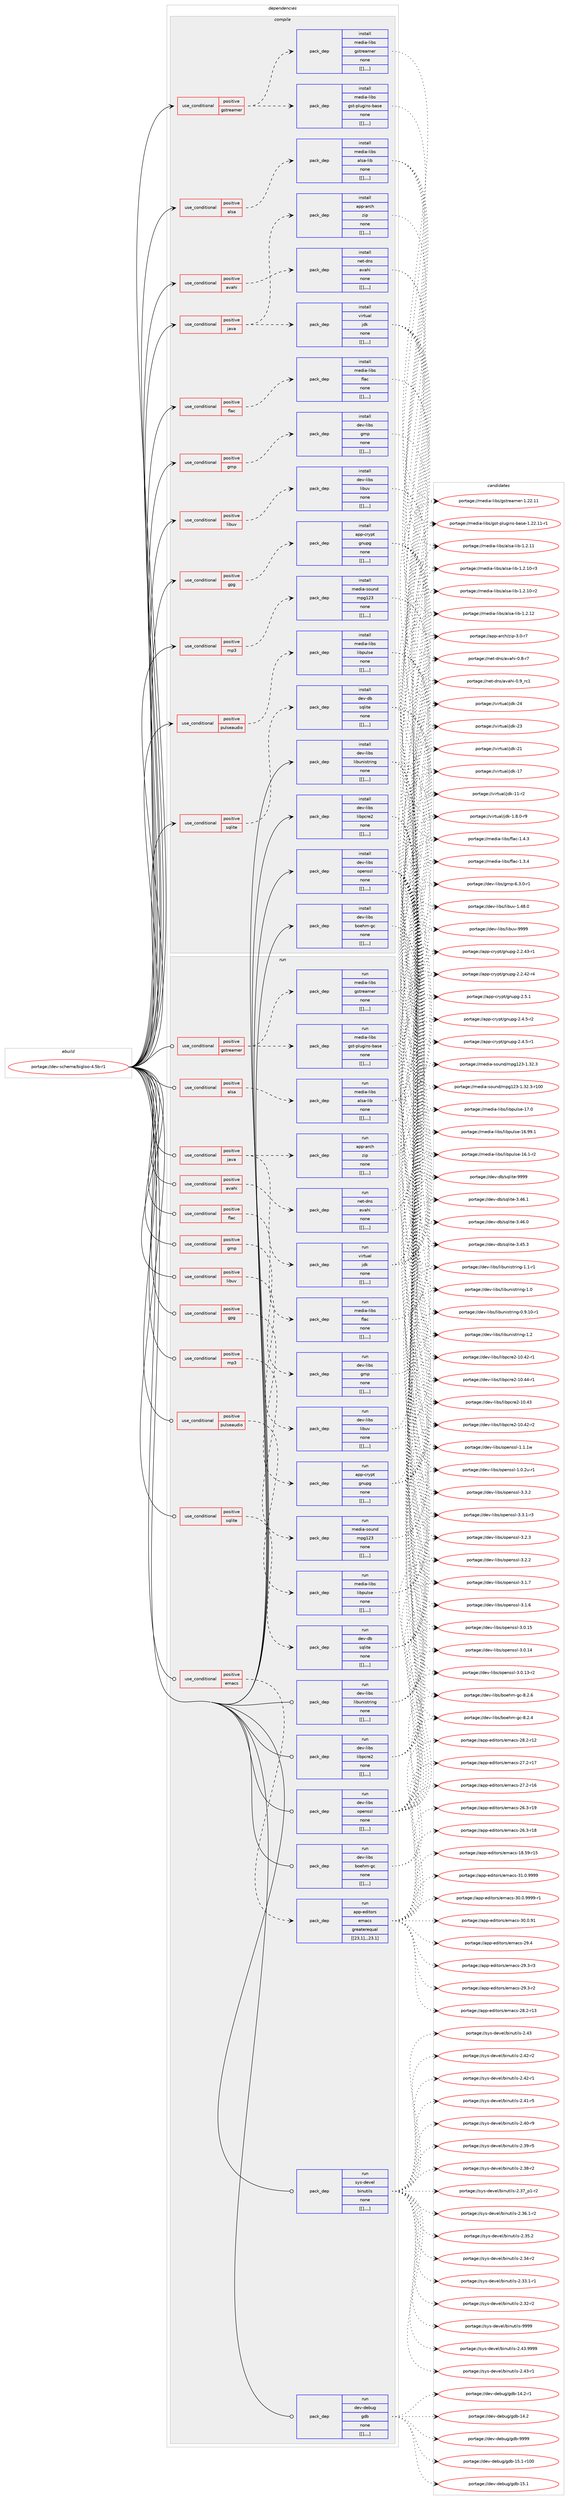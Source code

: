 digraph prolog {

# *************
# Graph options
# *************

newrank=true;
concentrate=true;
compound=true;
graph [rankdir=LR,fontname=Helvetica,fontsize=10,ranksep=1.5];#, ranksep=2.5, nodesep=0.2];
edge  [arrowhead=vee];
node  [fontname=Helvetica,fontsize=10];

# **********
# The ebuild
# **********

subgraph cluster_leftcol {
color=gray;
label=<<i>ebuild</i>>;
id [label="portage://dev-scheme/bigloo-4.5b-r1", color=red, width=4, href="../dev-scheme/bigloo-4.5b-r1.svg"];
}

# ****************
# The dependencies
# ****************

subgraph cluster_midcol {
color=gray;
label=<<i>dependencies</i>>;
subgraph cluster_compile {
fillcolor="#eeeeee";
style=filled;
label=<<i>compile</i>>;
subgraph cond61386 {
dependency213089 [label=<<TABLE BORDER="0" CELLBORDER="1" CELLSPACING="0" CELLPADDING="4"><TR><TD ROWSPAN="3" CELLPADDING="10">use_conditional</TD></TR><TR><TD>positive</TD></TR><TR><TD>alsa</TD></TR></TABLE>>, shape=none, color=red];
subgraph pack150317 {
dependency213090 [label=<<TABLE BORDER="0" CELLBORDER="1" CELLSPACING="0" CELLPADDING="4" WIDTH="220"><TR><TD ROWSPAN="6" CELLPADDING="30">pack_dep</TD></TR><TR><TD WIDTH="110">install</TD></TR><TR><TD>media-libs</TD></TR><TR><TD>alsa-lib</TD></TR><TR><TD>none</TD></TR><TR><TD>[[],,,,]</TD></TR></TABLE>>, shape=none, color=blue];
}
dependency213089:e -> dependency213090:w [weight=20,style="dashed",arrowhead="vee"];
}
id:e -> dependency213089:w [weight=20,style="solid",arrowhead="vee"];
subgraph cond61387 {
dependency213091 [label=<<TABLE BORDER="0" CELLBORDER="1" CELLSPACING="0" CELLPADDING="4"><TR><TD ROWSPAN="3" CELLPADDING="10">use_conditional</TD></TR><TR><TD>positive</TD></TR><TR><TD>avahi</TD></TR></TABLE>>, shape=none, color=red];
subgraph pack150318 {
dependency213092 [label=<<TABLE BORDER="0" CELLBORDER="1" CELLSPACING="0" CELLPADDING="4" WIDTH="220"><TR><TD ROWSPAN="6" CELLPADDING="30">pack_dep</TD></TR><TR><TD WIDTH="110">install</TD></TR><TR><TD>net-dns</TD></TR><TR><TD>avahi</TD></TR><TR><TD>none</TD></TR><TR><TD>[[],,,,]</TD></TR></TABLE>>, shape=none, color=blue];
}
dependency213091:e -> dependency213092:w [weight=20,style="dashed",arrowhead="vee"];
}
id:e -> dependency213091:w [weight=20,style="solid",arrowhead="vee"];
subgraph cond61388 {
dependency213093 [label=<<TABLE BORDER="0" CELLBORDER="1" CELLSPACING="0" CELLPADDING="4"><TR><TD ROWSPAN="3" CELLPADDING="10">use_conditional</TD></TR><TR><TD>positive</TD></TR><TR><TD>flac</TD></TR></TABLE>>, shape=none, color=red];
subgraph pack150319 {
dependency213094 [label=<<TABLE BORDER="0" CELLBORDER="1" CELLSPACING="0" CELLPADDING="4" WIDTH="220"><TR><TD ROWSPAN="6" CELLPADDING="30">pack_dep</TD></TR><TR><TD WIDTH="110">install</TD></TR><TR><TD>media-libs</TD></TR><TR><TD>flac</TD></TR><TR><TD>none</TD></TR><TR><TD>[[],,,,]</TD></TR></TABLE>>, shape=none, color=blue];
}
dependency213093:e -> dependency213094:w [weight=20,style="dashed",arrowhead="vee"];
}
id:e -> dependency213093:w [weight=20,style="solid",arrowhead="vee"];
subgraph cond61389 {
dependency213095 [label=<<TABLE BORDER="0" CELLBORDER="1" CELLSPACING="0" CELLPADDING="4"><TR><TD ROWSPAN="3" CELLPADDING="10">use_conditional</TD></TR><TR><TD>positive</TD></TR><TR><TD>gmp</TD></TR></TABLE>>, shape=none, color=red];
subgraph pack150320 {
dependency213096 [label=<<TABLE BORDER="0" CELLBORDER="1" CELLSPACING="0" CELLPADDING="4" WIDTH="220"><TR><TD ROWSPAN="6" CELLPADDING="30">pack_dep</TD></TR><TR><TD WIDTH="110">install</TD></TR><TR><TD>dev-libs</TD></TR><TR><TD>gmp</TD></TR><TR><TD>none</TD></TR><TR><TD>[[],,,,]</TD></TR></TABLE>>, shape=none, color=blue];
}
dependency213095:e -> dependency213096:w [weight=20,style="dashed",arrowhead="vee"];
}
id:e -> dependency213095:w [weight=20,style="solid",arrowhead="vee"];
subgraph cond61390 {
dependency213097 [label=<<TABLE BORDER="0" CELLBORDER="1" CELLSPACING="0" CELLPADDING="4"><TR><TD ROWSPAN="3" CELLPADDING="10">use_conditional</TD></TR><TR><TD>positive</TD></TR><TR><TD>gpg</TD></TR></TABLE>>, shape=none, color=red];
subgraph pack150321 {
dependency213098 [label=<<TABLE BORDER="0" CELLBORDER="1" CELLSPACING="0" CELLPADDING="4" WIDTH="220"><TR><TD ROWSPAN="6" CELLPADDING="30">pack_dep</TD></TR><TR><TD WIDTH="110">install</TD></TR><TR><TD>app-crypt</TD></TR><TR><TD>gnupg</TD></TR><TR><TD>none</TD></TR><TR><TD>[[],,,,]</TD></TR></TABLE>>, shape=none, color=blue];
}
dependency213097:e -> dependency213098:w [weight=20,style="dashed",arrowhead="vee"];
}
id:e -> dependency213097:w [weight=20,style="solid",arrowhead="vee"];
subgraph cond61391 {
dependency213099 [label=<<TABLE BORDER="0" CELLBORDER="1" CELLSPACING="0" CELLPADDING="4"><TR><TD ROWSPAN="3" CELLPADDING="10">use_conditional</TD></TR><TR><TD>positive</TD></TR><TR><TD>gstreamer</TD></TR></TABLE>>, shape=none, color=red];
subgraph pack150322 {
dependency213100 [label=<<TABLE BORDER="0" CELLBORDER="1" CELLSPACING="0" CELLPADDING="4" WIDTH="220"><TR><TD ROWSPAN="6" CELLPADDING="30">pack_dep</TD></TR><TR><TD WIDTH="110">install</TD></TR><TR><TD>media-libs</TD></TR><TR><TD>gst-plugins-base</TD></TR><TR><TD>none</TD></TR><TR><TD>[[],,,,]</TD></TR></TABLE>>, shape=none, color=blue];
}
dependency213099:e -> dependency213100:w [weight=20,style="dashed",arrowhead="vee"];
subgraph pack150323 {
dependency213101 [label=<<TABLE BORDER="0" CELLBORDER="1" CELLSPACING="0" CELLPADDING="4" WIDTH="220"><TR><TD ROWSPAN="6" CELLPADDING="30">pack_dep</TD></TR><TR><TD WIDTH="110">install</TD></TR><TR><TD>media-libs</TD></TR><TR><TD>gstreamer</TD></TR><TR><TD>none</TD></TR><TR><TD>[[],,,,]</TD></TR></TABLE>>, shape=none, color=blue];
}
dependency213099:e -> dependency213101:w [weight=20,style="dashed",arrowhead="vee"];
}
id:e -> dependency213099:w [weight=20,style="solid",arrowhead="vee"];
subgraph cond61392 {
dependency213102 [label=<<TABLE BORDER="0" CELLBORDER="1" CELLSPACING="0" CELLPADDING="4"><TR><TD ROWSPAN="3" CELLPADDING="10">use_conditional</TD></TR><TR><TD>positive</TD></TR><TR><TD>java</TD></TR></TABLE>>, shape=none, color=red];
subgraph pack150324 {
dependency213103 [label=<<TABLE BORDER="0" CELLBORDER="1" CELLSPACING="0" CELLPADDING="4" WIDTH="220"><TR><TD ROWSPAN="6" CELLPADDING="30">pack_dep</TD></TR><TR><TD WIDTH="110">install</TD></TR><TR><TD>app-arch</TD></TR><TR><TD>zip</TD></TR><TR><TD>none</TD></TR><TR><TD>[[],,,,]</TD></TR></TABLE>>, shape=none, color=blue];
}
dependency213102:e -> dependency213103:w [weight=20,style="dashed",arrowhead="vee"];
subgraph pack150325 {
dependency213104 [label=<<TABLE BORDER="0" CELLBORDER="1" CELLSPACING="0" CELLPADDING="4" WIDTH="220"><TR><TD ROWSPAN="6" CELLPADDING="30">pack_dep</TD></TR><TR><TD WIDTH="110">install</TD></TR><TR><TD>virtual</TD></TR><TR><TD>jdk</TD></TR><TR><TD>none</TD></TR><TR><TD>[[],,,,]</TD></TR></TABLE>>, shape=none, color=blue];
}
dependency213102:e -> dependency213104:w [weight=20,style="dashed",arrowhead="vee"];
}
id:e -> dependency213102:w [weight=20,style="solid",arrowhead="vee"];
subgraph cond61393 {
dependency213105 [label=<<TABLE BORDER="0" CELLBORDER="1" CELLSPACING="0" CELLPADDING="4"><TR><TD ROWSPAN="3" CELLPADDING="10">use_conditional</TD></TR><TR><TD>positive</TD></TR><TR><TD>libuv</TD></TR></TABLE>>, shape=none, color=red];
subgraph pack150326 {
dependency213106 [label=<<TABLE BORDER="0" CELLBORDER="1" CELLSPACING="0" CELLPADDING="4" WIDTH="220"><TR><TD ROWSPAN="6" CELLPADDING="30">pack_dep</TD></TR><TR><TD WIDTH="110">install</TD></TR><TR><TD>dev-libs</TD></TR><TR><TD>libuv</TD></TR><TR><TD>none</TD></TR><TR><TD>[[],,,,]</TD></TR></TABLE>>, shape=none, color=blue];
}
dependency213105:e -> dependency213106:w [weight=20,style="dashed",arrowhead="vee"];
}
id:e -> dependency213105:w [weight=20,style="solid",arrowhead="vee"];
subgraph cond61394 {
dependency213107 [label=<<TABLE BORDER="0" CELLBORDER="1" CELLSPACING="0" CELLPADDING="4"><TR><TD ROWSPAN="3" CELLPADDING="10">use_conditional</TD></TR><TR><TD>positive</TD></TR><TR><TD>mp3</TD></TR></TABLE>>, shape=none, color=red];
subgraph pack150327 {
dependency213108 [label=<<TABLE BORDER="0" CELLBORDER="1" CELLSPACING="0" CELLPADDING="4" WIDTH="220"><TR><TD ROWSPAN="6" CELLPADDING="30">pack_dep</TD></TR><TR><TD WIDTH="110">install</TD></TR><TR><TD>media-sound</TD></TR><TR><TD>mpg123</TD></TR><TR><TD>none</TD></TR><TR><TD>[[],,,,]</TD></TR></TABLE>>, shape=none, color=blue];
}
dependency213107:e -> dependency213108:w [weight=20,style="dashed",arrowhead="vee"];
}
id:e -> dependency213107:w [weight=20,style="solid",arrowhead="vee"];
subgraph cond61395 {
dependency213109 [label=<<TABLE BORDER="0" CELLBORDER="1" CELLSPACING="0" CELLPADDING="4"><TR><TD ROWSPAN="3" CELLPADDING="10">use_conditional</TD></TR><TR><TD>positive</TD></TR><TR><TD>pulseaudio</TD></TR></TABLE>>, shape=none, color=red];
subgraph pack150328 {
dependency213110 [label=<<TABLE BORDER="0" CELLBORDER="1" CELLSPACING="0" CELLPADDING="4" WIDTH="220"><TR><TD ROWSPAN="6" CELLPADDING="30">pack_dep</TD></TR><TR><TD WIDTH="110">install</TD></TR><TR><TD>media-libs</TD></TR><TR><TD>libpulse</TD></TR><TR><TD>none</TD></TR><TR><TD>[[],,,,]</TD></TR></TABLE>>, shape=none, color=blue];
}
dependency213109:e -> dependency213110:w [weight=20,style="dashed",arrowhead="vee"];
}
id:e -> dependency213109:w [weight=20,style="solid",arrowhead="vee"];
subgraph cond61396 {
dependency213111 [label=<<TABLE BORDER="0" CELLBORDER="1" CELLSPACING="0" CELLPADDING="4"><TR><TD ROWSPAN="3" CELLPADDING="10">use_conditional</TD></TR><TR><TD>positive</TD></TR><TR><TD>sqlite</TD></TR></TABLE>>, shape=none, color=red];
subgraph pack150329 {
dependency213112 [label=<<TABLE BORDER="0" CELLBORDER="1" CELLSPACING="0" CELLPADDING="4" WIDTH="220"><TR><TD ROWSPAN="6" CELLPADDING="30">pack_dep</TD></TR><TR><TD WIDTH="110">install</TD></TR><TR><TD>dev-db</TD></TR><TR><TD>sqlite</TD></TR><TR><TD>none</TD></TR><TR><TD>[[],,,,]</TD></TR></TABLE>>, shape=none, color=blue];
}
dependency213111:e -> dependency213112:w [weight=20,style="dashed",arrowhead="vee"];
}
id:e -> dependency213111:w [weight=20,style="solid",arrowhead="vee"];
subgraph pack150330 {
dependency213113 [label=<<TABLE BORDER="0" CELLBORDER="1" CELLSPACING="0" CELLPADDING="4" WIDTH="220"><TR><TD ROWSPAN="6" CELLPADDING="30">pack_dep</TD></TR><TR><TD WIDTH="110">install</TD></TR><TR><TD>dev-libs</TD></TR><TR><TD>boehm-gc</TD></TR><TR><TD>none</TD></TR><TR><TD>[[],,,,]</TD></TR></TABLE>>, shape=none, color=blue];
}
id:e -> dependency213113:w [weight=20,style="solid",arrowhead="vee"];
subgraph pack150331 {
dependency213114 [label=<<TABLE BORDER="0" CELLBORDER="1" CELLSPACING="0" CELLPADDING="4" WIDTH="220"><TR><TD ROWSPAN="6" CELLPADDING="30">pack_dep</TD></TR><TR><TD WIDTH="110">install</TD></TR><TR><TD>dev-libs</TD></TR><TR><TD>libpcre2</TD></TR><TR><TD>none</TD></TR><TR><TD>[[],,,,]</TD></TR></TABLE>>, shape=none, color=blue];
}
id:e -> dependency213114:w [weight=20,style="solid",arrowhead="vee"];
subgraph pack150332 {
dependency213115 [label=<<TABLE BORDER="0" CELLBORDER="1" CELLSPACING="0" CELLPADDING="4" WIDTH="220"><TR><TD ROWSPAN="6" CELLPADDING="30">pack_dep</TD></TR><TR><TD WIDTH="110">install</TD></TR><TR><TD>dev-libs</TD></TR><TR><TD>libunistring</TD></TR><TR><TD>none</TD></TR><TR><TD>[[],,,,]</TD></TR></TABLE>>, shape=none, color=blue];
}
id:e -> dependency213115:w [weight=20,style="solid",arrowhead="vee"];
subgraph pack150333 {
dependency213116 [label=<<TABLE BORDER="0" CELLBORDER="1" CELLSPACING="0" CELLPADDING="4" WIDTH="220"><TR><TD ROWSPAN="6" CELLPADDING="30">pack_dep</TD></TR><TR><TD WIDTH="110">install</TD></TR><TR><TD>dev-libs</TD></TR><TR><TD>openssl</TD></TR><TR><TD>none</TD></TR><TR><TD>[[],,,,]</TD></TR></TABLE>>, shape=none, color=blue];
}
id:e -> dependency213116:w [weight=20,style="solid",arrowhead="vee"];
}
subgraph cluster_compileandrun {
fillcolor="#eeeeee";
style=filled;
label=<<i>compile and run</i>>;
}
subgraph cluster_run {
fillcolor="#eeeeee";
style=filled;
label=<<i>run</i>>;
subgraph cond61397 {
dependency213117 [label=<<TABLE BORDER="0" CELLBORDER="1" CELLSPACING="0" CELLPADDING="4"><TR><TD ROWSPAN="3" CELLPADDING="10">use_conditional</TD></TR><TR><TD>positive</TD></TR><TR><TD>alsa</TD></TR></TABLE>>, shape=none, color=red];
subgraph pack150334 {
dependency213118 [label=<<TABLE BORDER="0" CELLBORDER="1" CELLSPACING="0" CELLPADDING="4" WIDTH="220"><TR><TD ROWSPAN="6" CELLPADDING="30">pack_dep</TD></TR><TR><TD WIDTH="110">run</TD></TR><TR><TD>media-libs</TD></TR><TR><TD>alsa-lib</TD></TR><TR><TD>none</TD></TR><TR><TD>[[],,,,]</TD></TR></TABLE>>, shape=none, color=blue];
}
dependency213117:e -> dependency213118:w [weight=20,style="dashed",arrowhead="vee"];
}
id:e -> dependency213117:w [weight=20,style="solid",arrowhead="odot"];
subgraph cond61398 {
dependency213119 [label=<<TABLE BORDER="0" CELLBORDER="1" CELLSPACING="0" CELLPADDING="4"><TR><TD ROWSPAN="3" CELLPADDING="10">use_conditional</TD></TR><TR><TD>positive</TD></TR><TR><TD>avahi</TD></TR></TABLE>>, shape=none, color=red];
subgraph pack150335 {
dependency213120 [label=<<TABLE BORDER="0" CELLBORDER="1" CELLSPACING="0" CELLPADDING="4" WIDTH="220"><TR><TD ROWSPAN="6" CELLPADDING="30">pack_dep</TD></TR><TR><TD WIDTH="110">run</TD></TR><TR><TD>net-dns</TD></TR><TR><TD>avahi</TD></TR><TR><TD>none</TD></TR><TR><TD>[[],,,,]</TD></TR></TABLE>>, shape=none, color=blue];
}
dependency213119:e -> dependency213120:w [weight=20,style="dashed",arrowhead="vee"];
}
id:e -> dependency213119:w [weight=20,style="solid",arrowhead="odot"];
subgraph cond61399 {
dependency213121 [label=<<TABLE BORDER="0" CELLBORDER="1" CELLSPACING="0" CELLPADDING="4"><TR><TD ROWSPAN="3" CELLPADDING="10">use_conditional</TD></TR><TR><TD>positive</TD></TR><TR><TD>emacs</TD></TR></TABLE>>, shape=none, color=red];
subgraph pack150336 {
dependency213122 [label=<<TABLE BORDER="0" CELLBORDER="1" CELLSPACING="0" CELLPADDING="4" WIDTH="220"><TR><TD ROWSPAN="6" CELLPADDING="30">pack_dep</TD></TR><TR><TD WIDTH="110">run</TD></TR><TR><TD>app-editors</TD></TR><TR><TD>emacs</TD></TR><TR><TD>greaterequal</TD></TR><TR><TD>[[23,1],,,23.1]</TD></TR></TABLE>>, shape=none, color=blue];
}
dependency213121:e -> dependency213122:w [weight=20,style="dashed",arrowhead="vee"];
}
id:e -> dependency213121:w [weight=20,style="solid",arrowhead="odot"];
subgraph cond61400 {
dependency213123 [label=<<TABLE BORDER="0" CELLBORDER="1" CELLSPACING="0" CELLPADDING="4"><TR><TD ROWSPAN="3" CELLPADDING="10">use_conditional</TD></TR><TR><TD>positive</TD></TR><TR><TD>flac</TD></TR></TABLE>>, shape=none, color=red];
subgraph pack150337 {
dependency213124 [label=<<TABLE BORDER="0" CELLBORDER="1" CELLSPACING="0" CELLPADDING="4" WIDTH="220"><TR><TD ROWSPAN="6" CELLPADDING="30">pack_dep</TD></TR><TR><TD WIDTH="110">run</TD></TR><TR><TD>media-libs</TD></TR><TR><TD>flac</TD></TR><TR><TD>none</TD></TR><TR><TD>[[],,,,]</TD></TR></TABLE>>, shape=none, color=blue];
}
dependency213123:e -> dependency213124:w [weight=20,style="dashed",arrowhead="vee"];
}
id:e -> dependency213123:w [weight=20,style="solid",arrowhead="odot"];
subgraph cond61401 {
dependency213125 [label=<<TABLE BORDER="0" CELLBORDER="1" CELLSPACING="0" CELLPADDING="4"><TR><TD ROWSPAN="3" CELLPADDING="10">use_conditional</TD></TR><TR><TD>positive</TD></TR><TR><TD>gmp</TD></TR></TABLE>>, shape=none, color=red];
subgraph pack150338 {
dependency213126 [label=<<TABLE BORDER="0" CELLBORDER="1" CELLSPACING="0" CELLPADDING="4" WIDTH="220"><TR><TD ROWSPAN="6" CELLPADDING="30">pack_dep</TD></TR><TR><TD WIDTH="110">run</TD></TR><TR><TD>dev-libs</TD></TR><TR><TD>gmp</TD></TR><TR><TD>none</TD></TR><TR><TD>[[],,,,]</TD></TR></TABLE>>, shape=none, color=blue];
}
dependency213125:e -> dependency213126:w [weight=20,style="dashed",arrowhead="vee"];
}
id:e -> dependency213125:w [weight=20,style="solid",arrowhead="odot"];
subgraph cond61402 {
dependency213127 [label=<<TABLE BORDER="0" CELLBORDER="1" CELLSPACING="0" CELLPADDING="4"><TR><TD ROWSPAN="3" CELLPADDING="10">use_conditional</TD></TR><TR><TD>positive</TD></TR><TR><TD>gpg</TD></TR></TABLE>>, shape=none, color=red];
subgraph pack150339 {
dependency213128 [label=<<TABLE BORDER="0" CELLBORDER="1" CELLSPACING="0" CELLPADDING="4" WIDTH="220"><TR><TD ROWSPAN="6" CELLPADDING="30">pack_dep</TD></TR><TR><TD WIDTH="110">run</TD></TR><TR><TD>app-crypt</TD></TR><TR><TD>gnupg</TD></TR><TR><TD>none</TD></TR><TR><TD>[[],,,,]</TD></TR></TABLE>>, shape=none, color=blue];
}
dependency213127:e -> dependency213128:w [weight=20,style="dashed",arrowhead="vee"];
}
id:e -> dependency213127:w [weight=20,style="solid",arrowhead="odot"];
subgraph cond61403 {
dependency213129 [label=<<TABLE BORDER="0" CELLBORDER="1" CELLSPACING="0" CELLPADDING="4"><TR><TD ROWSPAN="3" CELLPADDING="10">use_conditional</TD></TR><TR><TD>positive</TD></TR><TR><TD>gstreamer</TD></TR></TABLE>>, shape=none, color=red];
subgraph pack150340 {
dependency213130 [label=<<TABLE BORDER="0" CELLBORDER="1" CELLSPACING="0" CELLPADDING="4" WIDTH="220"><TR><TD ROWSPAN="6" CELLPADDING="30">pack_dep</TD></TR><TR><TD WIDTH="110">run</TD></TR><TR><TD>media-libs</TD></TR><TR><TD>gst-plugins-base</TD></TR><TR><TD>none</TD></TR><TR><TD>[[],,,,]</TD></TR></TABLE>>, shape=none, color=blue];
}
dependency213129:e -> dependency213130:w [weight=20,style="dashed",arrowhead="vee"];
subgraph pack150341 {
dependency213131 [label=<<TABLE BORDER="0" CELLBORDER="1" CELLSPACING="0" CELLPADDING="4" WIDTH="220"><TR><TD ROWSPAN="6" CELLPADDING="30">pack_dep</TD></TR><TR><TD WIDTH="110">run</TD></TR><TR><TD>media-libs</TD></TR><TR><TD>gstreamer</TD></TR><TR><TD>none</TD></TR><TR><TD>[[],,,,]</TD></TR></TABLE>>, shape=none, color=blue];
}
dependency213129:e -> dependency213131:w [weight=20,style="dashed",arrowhead="vee"];
}
id:e -> dependency213129:w [weight=20,style="solid",arrowhead="odot"];
subgraph cond61404 {
dependency213132 [label=<<TABLE BORDER="0" CELLBORDER="1" CELLSPACING="0" CELLPADDING="4"><TR><TD ROWSPAN="3" CELLPADDING="10">use_conditional</TD></TR><TR><TD>positive</TD></TR><TR><TD>java</TD></TR></TABLE>>, shape=none, color=red];
subgraph pack150342 {
dependency213133 [label=<<TABLE BORDER="0" CELLBORDER="1" CELLSPACING="0" CELLPADDING="4" WIDTH="220"><TR><TD ROWSPAN="6" CELLPADDING="30">pack_dep</TD></TR><TR><TD WIDTH="110">run</TD></TR><TR><TD>app-arch</TD></TR><TR><TD>zip</TD></TR><TR><TD>none</TD></TR><TR><TD>[[],,,,]</TD></TR></TABLE>>, shape=none, color=blue];
}
dependency213132:e -> dependency213133:w [weight=20,style="dashed",arrowhead="vee"];
subgraph pack150343 {
dependency213134 [label=<<TABLE BORDER="0" CELLBORDER="1" CELLSPACING="0" CELLPADDING="4" WIDTH="220"><TR><TD ROWSPAN="6" CELLPADDING="30">pack_dep</TD></TR><TR><TD WIDTH="110">run</TD></TR><TR><TD>virtual</TD></TR><TR><TD>jdk</TD></TR><TR><TD>none</TD></TR><TR><TD>[[],,,,]</TD></TR></TABLE>>, shape=none, color=blue];
}
dependency213132:e -> dependency213134:w [weight=20,style="dashed",arrowhead="vee"];
}
id:e -> dependency213132:w [weight=20,style="solid",arrowhead="odot"];
subgraph cond61405 {
dependency213135 [label=<<TABLE BORDER="0" CELLBORDER="1" CELLSPACING="0" CELLPADDING="4"><TR><TD ROWSPAN="3" CELLPADDING="10">use_conditional</TD></TR><TR><TD>positive</TD></TR><TR><TD>libuv</TD></TR></TABLE>>, shape=none, color=red];
subgraph pack150344 {
dependency213136 [label=<<TABLE BORDER="0" CELLBORDER="1" CELLSPACING="0" CELLPADDING="4" WIDTH="220"><TR><TD ROWSPAN="6" CELLPADDING="30">pack_dep</TD></TR><TR><TD WIDTH="110">run</TD></TR><TR><TD>dev-libs</TD></TR><TR><TD>libuv</TD></TR><TR><TD>none</TD></TR><TR><TD>[[],,,,]</TD></TR></TABLE>>, shape=none, color=blue];
}
dependency213135:e -> dependency213136:w [weight=20,style="dashed",arrowhead="vee"];
}
id:e -> dependency213135:w [weight=20,style="solid",arrowhead="odot"];
subgraph cond61406 {
dependency213137 [label=<<TABLE BORDER="0" CELLBORDER="1" CELLSPACING="0" CELLPADDING="4"><TR><TD ROWSPAN="3" CELLPADDING="10">use_conditional</TD></TR><TR><TD>positive</TD></TR><TR><TD>mp3</TD></TR></TABLE>>, shape=none, color=red];
subgraph pack150345 {
dependency213138 [label=<<TABLE BORDER="0" CELLBORDER="1" CELLSPACING="0" CELLPADDING="4" WIDTH="220"><TR><TD ROWSPAN="6" CELLPADDING="30">pack_dep</TD></TR><TR><TD WIDTH="110">run</TD></TR><TR><TD>media-sound</TD></TR><TR><TD>mpg123</TD></TR><TR><TD>none</TD></TR><TR><TD>[[],,,,]</TD></TR></TABLE>>, shape=none, color=blue];
}
dependency213137:e -> dependency213138:w [weight=20,style="dashed",arrowhead="vee"];
}
id:e -> dependency213137:w [weight=20,style="solid",arrowhead="odot"];
subgraph cond61407 {
dependency213139 [label=<<TABLE BORDER="0" CELLBORDER="1" CELLSPACING="0" CELLPADDING="4"><TR><TD ROWSPAN="3" CELLPADDING="10">use_conditional</TD></TR><TR><TD>positive</TD></TR><TR><TD>pulseaudio</TD></TR></TABLE>>, shape=none, color=red];
subgraph pack150346 {
dependency213140 [label=<<TABLE BORDER="0" CELLBORDER="1" CELLSPACING="0" CELLPADDING="4" WIDTH="220"><TR><TD ROWSPAN="6" CELLPADDING="30">pack_dep</TD></TR><TR><TD WIDTH="110">run</TD></TR><TR><TD>media-libs</TD></TR><TR><TD>libpulse</TD></TR><TR><TD>none</TD></TR><TR><TD>[[],,,,]</TD></TR></TABLE>>, shape=none, color=blue];
}
dependency213139:e -> dependency213140:w [weight=20,style="dashed",arrowhead="vee"];
}
id:e -> dependency213139:w [weight=20,style="solid",arrowhead="odot"];
subgraph cond61408 {
dependency213141 [label=<<TABLE BORDER="0" CELLBORDER="1" CELLSPACING="0" CELLPADDING="4"><TR><TD ROWSPAN="3" CELLPADDING="10">use_conditional</TD></TR><TR><TD>positive</TD></TR><TR><TD>sqlite</TD></TR></TABLE>>, shape=none, color=red];
subgraph pack150347 {
dependency213142 [label=<<TABLE BORDER="0" CELLBORDER="1" CELLSPACING="0" CELLPADDING="4" WIDTH="220"><TR><TD ROWSPAN="6" CELLPADDING="30">pack_dep</TD></TR><TR><TD WIDTH="110">run</TD></TR><TR><TD>dev-db</TD></TR><TR><TD>sqlite</TD></TR><TR><TD>none</TD></TR><TR><TD>[[],,,,]</TD></TR></TABLE>>, shape=none, color=blue];
}
dependency213141:e -> dependency213142:w [weight=20,style="dashed",arrowhead="vee"];
}
id:e -> dependency213141:w [weight=20,style="solid",arrowhead="odot"];
subgraph pack150348 {
dependency213143 [label=<<TABLE BORDER="0" CELLBORDER="1" CELLSPACING="0" CELLPADDING="4" WIDTH="220"><TR><TD ROWSPAN="6" CELLPADDING="30">pack_dep</TD></TR><TR><TD WIDTH="110">run</TD></TR><TR><TD>dev-debug</TD></TR><TR><TD>gdb</TD></TR><TR><TD>none</TD></TR><TR><TD>[[],,,,]</TD></TR></TABLE>>, shape=none, color=blue];
}
id:e -> dependency213143:w [weight=20,style="solid",arrowhead="odot"];
subgraph pack150349 {
dependency213144 [label=<<TABLE BORDER="0" CELLBORDER="1" CELLSPACING="0" CELLPADDING="4" WIDTH="220"><TR><TD ROWSPAN="6" CELLPADDING="30">pack_dep</TD></TR><TR><TD WIDTH="110">run</TD></TR><TR><TD>dev-libs</TD></TR><TR><TD>boehm-gc</TD></TR><TR><TD>none</TD></TR><TR><TD>[[],,,,]</TD></TR></TABLE>>, shape=none, color=blue];
}
id:e -> dependency213144:w [weight=20,style="solid",arrowhead="odot"];
subgraph pack150350 {
dependency213145 [label=<<TABLE BORDER="0" CELLBORDER="1" CELLSPACING="0" CELLPADDING="4" WIDTH="220"><TR><TD ROWSPAN="6" CELLPADDING="30">pack_dep</TD></TR><TR><TD WIDTH="110">run</TD></TR><TR><TD>dev-libs</TD></TR><TR><TD>libpcre2</TD></TR><TR><TD>none</TD></TR><TR><TD>[[],,,,]</TD></TR></TABLE>>, shape=none, color=blue];
}
id:e -> dependency213145:w [weight=20,style="solid",arrowhead="odot"];
subgraph pack150351 {
dependency213146 [label=<<TABLE BORDER="0" CELLBORDER="1" CELLSPACING="0" CELLPADDING="4" WIDTH="220"><TR><TD ROWSPAN="6" CELLPADDING="30">pack_dep</TD></TR><TR><TD WIDTH="110">run</TD></TR><TR><TD>dev-libs</TD></TR><TR><TD>libunistring</TD></TR><TR><TD>none</TD></TR><TR><TD>[[],,,,]</TD></TR></TABLE>>, shape=none, color=blue];
}
id:e -> dependency213146:w [weight=20,style="solid",arrowhead="odot"];
subgraph pack150352 {
dependency213147 [label=<<TABLE BORDER="0" CELLBORDER="1" CELLSPACING="0" CELLPADDING="4" WIDTH="220"><TR><TD ROWSPAN="6" CELLPADDING="30">pack_dep</TD></TR><TR><TD WIDTH="110">run</TD></TR><TR><TD>dev-libs</TD></TR><TR><TD>openssl</TD></TR><TR><TD>none</TD></TR><TR><TD>[[],,,,]</TD></TR></TABLE>>, shape=none, color=blue];
}
id:e -> dependency213147:w [weight=20,style="solid",arrowhead="odot"];
subgraph pack150353 {
dependency213148 [label=<<TABLE BORDER="0" CELLBORDER="1" CELLSPACING="0" CELLPADDING="4" WIDTH="220"><TR><TD ROWSPAN="6" CELLPADDING="30">pack_dep</TD></TR><TR><TD WIDTH="110">run</TD></TR><TR><TD>sys-devel</TD></TR><TR><TD>binutils</TD></TR><TR><TD>none</TD></TR><TR><TD>[[],,,,]</TD></TR></TABLE>>, shape=none, color=blue];
}
id:e -> dependency213148:w [weight=20,style="solid",arrowhead="odot"];
}
}

# **************
# The candidates
# **************

subgraph cluster_choices {
rank=same;
color=gray;
label=<<i>candidates</i>>;

subgraph choice150317 {
color=black;
nodesep=1;
choice109101100105974510810598115479710811597451081059845494650464950 [label="portage://media-libs/alsa-lib-1.2.12", color=red, width=4,href="../media-libs/alsa-lib-1.2.12.svg"];
choice109101100105974510810598115479710811597451081059845494650464949 [label="portage://media-libs/alsa-lib-1.2.11", color=red, width=4,href="../media-libs/alsa-lib-1.2.11.svg"];
choice1091011001059745108105981154797108115974510810598454946504649484511451 [label="portage://media-libs/alsa-lib-1.2.10-r3", color=red, width=4,href="../media-libs/alsa-lib-1.2.10-r3.svg"];
choice1091011001059745108105981154797108115974510810598454946504649484511450 [label="portage://media-libs/alsa-lib-1.2.10-r2", color=red, width=4,href="../media-libs/alsa-lib-1.2.10-r2.svg"];
dependency213090:e -> choice109101100105974510810598115479710811597451081059845494650464950:w [style=dotted,weight="100"];
dependency213090:e -> choice109101100105974510810598115479710811597451081059845494650464949:w [style=dotted,weight="100"];
dependency213090:e -> choice1091011001059745108105981154797108115974510810598454946504649484511451:w [style=dotted,weight="100"];
dependency213090:e -> choice1091011001059745108105981154797108115974510810598454946504649484511450:w [style=dotted,weight="100"];
}
subgraph choice150318 {
color=black;
nodesep=1;
choice1101011164510011011547971189710410545484657951149949 [label="portage://net-dns/avahi-0.9_rc1", color=red, width=4,href="../net-dns/avahi-0.9_rc1.svg"];
choice11010111645100110115479711897104105454846564511455 [label="portage://net-dns/avahi-0.8-r7", color=red, width=4,href="../net-dns/avahi-0.8-r7.svg"];
dependency213092:e -> choice1101011164510011011547971189710410545484657951149949:w [style=dotted,weight="100"];
dependency213092:e -> choice11010111645100110115479711897104105454846564511455:w [style=dotted,weight="100"];
}
subgraph choice150319 {
color=black;
nodesep=1;
choice109101100105974510810598115471021089799454946524651 [label="portage://media-libs/flac-1.4.3", color=red, width=4,href="../media-libs/flac-1.4.3.svg"];
choice109101100105974510810598115471021089799454946514652 [label="portage://media-libs/flac-1.3.4", color=red, width=4,href="../media-libs/flac-1.3.4.svg"];
dependency213094:e -> choice109101100105974510810598115471021089799454946524651:w [style=dotted,weight="100"];
dependency213094:e -> choice109101100105974510810598115471021089799454946514652:w [style=dotted,weight="100"];
}
subgraph choice150320 {
color=black;
nodesep=1;
choice1001011184510810598115471031091124554465146484511449 [label="portage://dev-libs/gmp-6.3.0-r1", color=red, width=4,href="../dev-libs/gmp-6.3.0-r1.svg"];
dependency213096:e -> choice1001011184510810598115471031091124554465146484511449:w [style=dotted,weight="100"];
}
subgraph choice150321 {
color=black;
nodesep=1;
choice97112112459911412111211647103110117112103455046534649 [label="portage://app-crypt/gnupg-2.5.1", color=red, width=4,href="../app-crypt/gnupg-2.5.1.svg"];
choice971121124599114121112116471031101171121034550465246534511450 [label="portage://app-crypt/gnupg-2.4.5-r2", color=red, width=4,href="../app-crypt/gnupg-2.4.5-r2.svg"];
choice971121124599114121112116471031101171121034550465246534511449 [label="portage://app-crypt/gnupg-2.4.5-r1", color=red, width=4,href="../app-crypt/gnupg-2.4.5-r1.svg"];
choice97112112459911412111211647103110117112103455046504652514511449 [label="portage://app-crypt/gnupg-2.2.43-r1", color=red, width=4,href="../app-crypt/gnupg-2.2.43-r1.svg"];
choice97112112459911412111211647103110117112103455046504652504511452 [label="portage://app-crypt/gnupg-2.2.42-r4", color=red, width=4,href="../app-crypt/gnupg-2.2.42-r4.svg"];
dependency213098:e -> choice97112112459911412111211647103110117112103455046534649:w [style=dotted,weight="100"];
dependency213098:e -> choice971121124599114121112116471031101171121034550465246534511450:w [style=dotted,weight="100"];
dependency213098:e -> choice971121124599114121112116471031101171121034550465246534511449:w [style=dotted,weight="100"];
dependency213098:e -> choice97112112459911412111211647103110117112103455046504652514511449:w [style=dotted,weight="100"];
dependency213098:e -> choice97112112459911412111211647103110117112103455046504652504511452:w [style=dotted,weight="100"];
}
subgraph choice150322 {
color=black;
nodesep=1;
choice109101100105974510810598115471031151164511210811710310511011545989711510145494650504649494511449 [label="portage://media-libs/gst-plugins-base-1.22.11-r1", color=red, width=4,href="../media-libs/gst-plugins-base-1.22.11-r1.svg"];
dependency213100:e -> choice109101100105974510810598115471031151164511210811710310511011545989711510145494650504649494511449:w [style=dotted,weight="100"];
}
subgraph choice150323 {
color=black;
nodesep=1;
choice10910110010597451081059811547103115116114101971091011144549465050464949 [label="portage://media-libs/gstreamer-1.22.11", color=red, width=4,href="../media-libs/gstreamer-1.22.11.svg"];
dependency213101:e -> choice10910110010597451081059811547103115116114101971091011144549465050464949:w [style=dotted,weight="100"];
}
subgraph choice150324 {
color=black;
nodesep=1;
choice9711211245971149910447122105112455146484511455 [label="portage://app-arch/zip-3.0-r7", color=red, width=4,href="../app-arch/zip-3.0-r7.svg"];
dependency213103:e -> choice9711211245971149910447122105112455146484511455:w [style=dotted,weight="100"];
}
subgraph choice150325 {
color=black;
nodesep=1;
choice1181051141161179710847106100107455052 [label="portage://virtual/jdk-24", color=red, width=4,href="../virtual/jdk-24.svg"];
choice1181051141161179710847106100107455051 [label="portage://virtual/jdk-23", color=red, width=4,href="../virtual/jdk-23.svg"];
choice1181051141161179710847106100107455049 [label="portage://virtual/jdk-21", color=red, width=4,href="../virtual/jdk-21.svg"];
choice1181051141161179710847106100107454955 [label="portage://virtual/jdk-17", color=red, width=4,href="../virtual/jdk-17.svg"];
choice11810511411611797108471061001074549494511450 [label="portage://virtual/jdk-11-r2", color=red, width=4,href="../virtual/jdk-11-r2.svg"];
choice11810511411611797108471061001074549465646484511457 [label="portage://virtual/jdk-1.8.0-r9", color=red, width=4,href="../virtual/jdk-1.8.0-r9.svg"];
dependency213104:e -> choice1181051141161179710847106100107455052:w [style=dotted,weight="100"];
dependency213104:e -> choice1181051141161179710847106100107455051:w [style=dotted,weight="100"];
dependency213104:e -> choice1181051141161179710847106100107455049:w [style=dotted,weight="100"];
dependency213104:e -> choice1181051141161179710847106100107454955:w [style=dotted,weight="100"];
dependency213104:e -> choice11810511411611797108471061001074549494511450:w [style=dotted,weight="100"];
dependency213104:e -> choice11810511411611797108471061001074549465646484511457:w [style=dotted,weight="100"];
}
subgraph choice150326 {
color=black;
nodesep=1;
choice100101118451081059811547108105981171184557575757 [label="portage://dev-libs/libuv-9999", color=red, width=4,href="../dev-libs/libuv-9999.svg"];
choice1001011184510810598115471081059811711845494652564648 [label="portage://dev-libs/libuv-1.48.0", color=red, width=4,href="../dev-libs/libuv-1.48.0.svg"];
dependency213106:e -> choice100101118451081059811547108105981171184557575757:w [style=dotted,weight="100"];
dependency213106:e -> choice1001011184510810598115471081059811711845494652564648:w [style=dotted,weight="100"];
}
subgraph choice150327 {
color=black;
nodesep=1;
choice1091011001059745115111117110100471091121034950514549465150465145114494848 [label="portage://media-sound/mpg123-1.32.3-r100", color=red, width=4,href="../media-sound/mpg123-1.32.3-r100.svg"];
choice10910110010597451151111171101004710911210349505145494651504651 [label="portage://media-sound/mpg123-1.32.3", color=red, width=4,href="../media-sound/mpg123-1.32.3.svg"];
dependency213108:e -> choice1091011001059745115111117110100471091121034950514549465150465145114494848:w [style=dotted,weight="100"];
dependency213108:e -> choice10910110010597451151111171101004710911210349505145494651504651:w [style=dotted,weight="100"];
}
subgraph choice150328 {
color=black;
nodesep=1;
choice10910110010597451081059811547108105981121171081151014549554648 [label="portage://media-libs/libpulse-17.0", color=red, width=4,href="../media-libs/libpulse-17.0.svg"];
choice10910110010597451081059811547108105981121171081151014549544657574649 [label="portage://media-libs/libpulse-16.99.1", color=red, width=4,href="../media-libs/libpulse-16.99.1.svg"];
choice109101100105974510810598115471081059811211710811510145495446494511450 [label="portage://media-libs/libpulse-16.1-r2", color=red, width=4,href="../media-libs/libpulse-16.1-r2.svg"];
dependency213110:e -> choice10910110010597451081059811547108105981121171081151014549554648:w [style=dotted,weight="100"];
dependency213110:e -> choice10910110010597451081059811547108105981121171081151014549544657574649:w [style=dotted,weight="100"];
dependency213110:e -> choice109101100105974510810598115471081059811211710811510145495446494511450:w [style=dotted,weight="100"];
}
subgraph choice150329 {
color=black;
nodesep=1;
choice1001011184510098471151131081051161014557575757 [label="portage://dev-db/sqlite-9999", color=red, width=4,href="../dev-db/sqlite-9999.svg"];
choice10010111845100984711511310810511610145514652544649 [label="portage://dev-db/sqlite-3.46.1", color=red, width=4,href="../dev-db/sqlite-3.46.1.svg"];
choice10010111845100984711511310810511610145514652544648 [label="portage://dev-db/sqlite-3.46.0", color=red, width=4,href="../dev-db/sqlite-3.46.0.svg"];
choice10010111845100984711511310810511610145514652534651 [label="portage://dev-db/sqlite-3.45.3", color=red, width=4,href="../dev-db/sqlite-3.45.3.svg"];
dependency213112:e -> choice1001011184510098471151131081051161014557575757:w [style=dotted,weight="100"];
dependency213112:e -> choice10010111845100984711511310810511610145514652544649:w [style=dotted,weight="100"];
dependency213112:e -> choice10010111845100984711511310810511610145514652544648:w [style=dotted,weight="100"];
dependency213112:e -> choice10010111845100984711511310810511610145514652534651:w [style=dotted,weight="100"];
}
subgraph choice150330 {
color=black;
nodesep=1;
choice100101118451081059811547981111011041094510399455646504654 [label="portage://dev-libs/boehm-gc-8.2.6", color=red, width=4,href="../dev-libs/boehm-gc-8.2.6.svg"];
choice100101118451081059811547981111011041094510399455646504652 [label="portage://dev-libs/boehm-gc-8.2.4", color=red, width=4,href="../dev-libs/boehm-gc-8.2.4.svg"];
dependency213113:e -> choice100101118451081059811547981111011041094510399455646504654:w [style=dotted,weight="100"];
dependency213113:e -> choice100101118451081059811547981111011041094510399455646504652:w [style=dotted,weight="100"];
}
subgraph choice150331 {
color=black;
nodesep=1;
choice1001011184510810598115471081059811299114101504549484652524511449 [label="portage://dev-libs/libpcre2-10.44-r1", color=red, width=4,href="../dev-libs/libpcre2-10.44-r1.svg"];
choice100101118451081059811547108105981129911410150454948465251 [label="portage://dev-libs/libpcre2-10.43", color=red, width=4,href="../dev-libs/libpcre2-10.43.svg"];
choice1001011184510810598115471081059811299114101504549484652504511450 [label="portage://dev-libs/libpcre2-10.42-r2", color=red, width=4,href="../dev-libs/libpcre2-10.42-r2.svg"];
choice1001011184510810598115471081059811299114101504549484652504511449 [label="portage://dev-libs/libpcre2-10.42-r1", color=red, width=4,href="../dev-libs/libpcre2-10.42-r1.svg"];
dependency213114:e -> choice1001011184510810598115471081059811299114101504549484652524511449:w [style=dotted,weight="100"];
dependency213114:e -> choice100101118451081059811547108105981129911410150454948465251:w [style=dotted,weight="100"];
dependency213114:e -> choice1001011184510810598115471081059811299114101504549484652504511450:w [style=dotted,weight="100"];
dependency213114:e -> choice1001011184510810598115471081059811299114101504549484652504511449:w [style=dotted,weight="100"];
}
subgraph choice150332 {
color=black;
nodesep=1;
choice1001011184510810598115471081059811711010511511611410511010345494650 [label="portage://dev-libs/libunistring-1.2", color=red, width=4,href="../dev-libs/libunistring-1.2.svg"];
choice10010111845108105981154710810598117110105115116114105110103454946494511449 [label="portage://dev-libs/libunistring-1.1-r1", color=red, width=4,href="../dev-libs/libunistring-1.1-r1.svg"];
choice1001011184510810598115471081059811711010511511611410511010345494648 [label="portage://dev-libs/libunistring-1.0", color=red, width=4,href="../dev-libs/libunistring-1.0.svg"];
choice10010111845108105981154710810598117110105115116114105110103454846574649484511449 [label="portage://dev-libs/libunistring-0.9.10-r1", color=red, width=4,href="../dev-libs/libunistring-0.9.10-r1.svg"];
dependency213115:e -> choice1001011184510810598115471081059811711010511511611410511010345494650:w [style=dotted,weight="100"];
dependency213115:e -> choice10010111845108105981154710810598117110105115116114105110103454946494511449:w [style=dotted,weight="100"];
dependency213115:e -> choice1001011184510810598115471081059811711010511511611410511010345494648:w [style=dotted,weight="100"];
dependency213115:e -> choice10010111845108105981154710810598117110105115116114105110103454846574649484511449:w [style=dotted,weight="100"];
}
subgraph choice150333 {
color=black;
nodesep=1;
choice100101118451081059811547111112101110115115108455146514650 [label="portage://dev-libs/openssl-3.3.2", color=red, width=4,href="../dev-libs/openssl-3.3.2.svg"];
choice1001011184510810598115471111121011101151151084551465146494511451 [label="portage://dev-libs/openssl-3.3.1-r3", color=red, width=4,href="../dev-libs/openssl-3.3.1-r3.svg"];
choice100101118451081059811547111112101110115115108455146504651 [label="portage://dev-libs/openssl-3.2.3", color=red, width=4,href="../dev-libs/openssl-3.2.3.svg"];
choice100101118451081059811547111112101110115115108455146504650 [label="portage://dev-libs/openssl-3.2.2", color=red, width=4,href="../dev-libs/openssl-3.2.2.svg"];
choice100101118451081059811547111112101110115115108455146494655 [label="portage://dev-libs/openssl-3.1.7", color=red, width=4,href="../dev-libs/openssl-3.1.7.svg"];
choice100101118451081059811547111112101110115115108455146494654 [label="portage://dev-libs/openssl-3.1.6", color=red, width=4,href="../dev-libs/openssl-3.1.6.svg"];
choice10010111845108105981154711111210111011511510845514648464953 [label="portage://dev-libs/openssl-3.0.15", color=red, width=4,href="../dev-libs/openssl-3.0.15.svg"];
choice10010111845108105981154711111210111011511510845514648464952 [label="portage://dev-libs/openssl-3.0.14", color=red, width=4,href="../dev-libs/openssl-3.0.14.svg"];
choice100101118451081059811547111112101110115115108455146484649514511450 [label="portage://dev-libs/openssl-3.0.13-r2", color=red, width=4,href="../dev-libs/openssl-3.0.13-r2.svg"];
choice100101118451081059811547111112101110115115108454946494649119 [label="portage://dev-libs/openssl-1.1.1w", color=red, width=4,href="../dev-libs/openssl-1.1.1w.svg"];
choice1001011184510810598115471111121011101151151084549464846501174511449 [label="portage://dev-libs/openssl-1.0.2u-r1", color=red, width=4,href="../dev-libs/openssl-1.0.2u-r1.svg"];
dependency213116:e -> choice100101118451081059811547111112101110115115108455146514650:w [style=dotted,weight="100"];
dependency213116:e -> choice1001011184510810598115471111121011101151151084551465146494511451:w [style=dotted,weight="100"];
dependency213116:e -> choice100101118451081059811547111112101110115115108455146504651:w [style=dotted,weight="100"];
dependency213116:e -> choice100101118451081059811547111112101110115115108455146504650:w [style=dotted,weight="100"];
dependency213116:e -> choice100101118451081059811547111112101110115115108455146494655:w [style=dotted,weight="100"];
dependency213116:e -> choice100101118451081059811547111112101110115115108455146494654:w [style=dotted,weight="100"];
dependency213116:e -> choice10010111845108105981154711111210111011511510845514648464953:w [style=dotted,weight="100"];
dependency213116:e -> choice10010111845108105981154711111210111011511510845514648464952:w [style=dotted,weight="100"];
dependency213116:e -> choice100101118451081059811547111112101110115115108455146484649514511450:w [style=dotted,weight="100"];
dependency213116:e -> choice100101118451081059811547111112101110115115108454946494649119:w [style=dotted,weight="100"];
dependency213116:e -> choice1001011184510810598115471111121011101151151084549464846501174511449:w [style=dotted,weight="100"];
}
subgraph choice150334 {
color=black;
nodesep=1;
choice109101100105974510810598115479710811597451081059845494650464950 [label="portage://media-libs/alsa-lib-1.2.12", color=red, width=4,href="../media-libs/alsa-lib-1.2.12.svg"];
choice109101100105974510810598115479710811597451081059845494650464949 [label="portage://media-libs/alsa-lib-1.2.11", color=red, width=4,href="../media-libs/alsa-lib-1.2.11.svg"];
choice1091011001059745108105981154797108115974510810598454946504649484511451 [label="portage://media-libs/alsa-lib-1.2.10-r3", color=red, width=4,href="../media-libs/alsa-lib-1.2.10-r3.svg"];
choice1091011001059745108105981154797108115974510810598454946504649484511450 [label="portage://media-libs/alsa-lib-1.2.10-r2", color=red, width=4,href="../media-libs/alsa-lib-1.2.10-r2.svg"];
dependency213118:e -> choice109101100105974510810598115479710811597451081059845494650464950:w [style=dotted,weight="100"];
dependency213118:e -> choice109101100105974510810598115479710811597451081059845494650464949:w [style=dotted,weight="100"];
dependency213118:e -> choice1091011001059745108105981154797108115974510810598454946504649484511451:w [style=dotted,weight="100"];
dependency213118:e -> choice1091011001059745108105981154797108115974510810598454946504649484511450:w [style=dotted,weight="100"];
}
subgraph choice150335 {
color=black;
nodesep=1;
choice1101011164510011011547971189710410545484657951149949 [label="portage://net-dns/avahi-0.9_rc1", color=red, width=4,href="../net-dns/avahi-0.9_rc1.svg"];
choice11010111645100110115479711897104105454846564511455 [label="portage://net-dns/avahi-0.8-r7", color=red, width=4,href="../net-dns/avahi-0.8-r7.svg"];
dependency213120:e -> choice1101011164510011011547971189710410545484657951149949:w [style=dotted,weight="100"];
dependency213120:e -> choice11010111645100110115479711897104105454846564511455:w [style=dotted,weight="100"];
}
subgraph choice150336 {
color=black;
nodesep=1;
choice971121124510110010511611111411547101109979911545514946484657575757 [label="portage://app-editors/emacs-31.0.9999", color=red, width=4,href="../app-editors/emacs-31.0.9999.svg"];
choice9711211245101100105116111114115471011099799115455148464846575757574511449 [label="portage://app-editors/emacs-30.0.9999-r1", color=red, width=4,href="../app-editors/emacs-30.0.9999-r1.svg"];
choice97112112451011001051161111141154710110997991154551484648465749 [label="portage://app-editors/emacs-30.0.91", color=red, width=4,href="../app-editors/emacs-30.0.91.svg"];
choice97112112451011001051161111141154710110997991154550574652 [label="portage://app-editors/emacs-29.4", color=red, width=4,href="../app-editors/emacs-29.4.svg"];
choice971121124510110010511611111411547101109979911545505746514511451 [label="portage://app-editors/emacs-29.3-r3", color=red, width=4,href="../app-editors/emacs-29.3-r3.svg"];
choice971121124510110010511611111411547101109979911545505746514511450 [label="portage://app-editors/emacs-29.3-r2", color=red, width=4,href="../app-editors/emacs-29.3-r2.svg"];
choice97112112451011001051161111141154710110997991154550564650451144951 [label="portage://app-editors/emacs-28.2-r13", color=red, width=4,href="../app-editors/emacs-28.2-r13.svg"];
choice97112112451011001051161111141154710110997991154550564650451144950 [label="portage://app-editors/emacs-28.2-r12", color=red, width=4,href="../app-editors/emacs-28.2-r12.svg"];
choice97112112451011001051161111141154710110997991154550554650451144955 [label="portage://app-editors/emacs-27.2-r17", color=red, width=4,href="../app-editors/emacs-27.2-r17.svg"];
choice97112112451011001051161111141154710110997991154550554650451144954 [label="portage://app-editors/emacs-27.2-r16", color=red, width=4,href="../app-editors/emacs-27.2-r16.svg"];
choice97112112451011001051161111141154710110997991154550544651451144957 [label="portage://app-editors/emacs-26.3-r19", color=red, width=4,href="../app-editors/emacs-26.3-r19.svg"];
choice97112112451011001051161111141154710110997991154550544651451144956 [label="portage://app-editors/emacs-26.3-r18", color=red, width=4,href="../app-editors/emacs-26.3-r18.svg"];
choice9711211245101100105116111114115471011099799115454956465357451144953 [label="portage://app-editors/emacs-18.59-r15", color=red, width=4,href="../app-editors/emacs-18.59-r15.svg"];
dependency213122:e -> choice971121124510110010511611111411547101109979911545514946484657575757:w [style=dotted,weight="100"];
dependency213122:e -> choice9711211245101100105116111114115471011099799115455148464846575757574511449:w [style=dotted,weight="100"];
dependency213122:e -> choice97112112451011001051161111141154710110997991154551484648465749:w [style=dotted,weight="100"];
dependency213122:e -> choice97112112451011001051161111141154710110997991154550574652:w [style=dotted,weight="100"];
dependency213122:e -> choice971121124510110010511611111411547101109979911545505746514511451:w [style=dotted,weight="100"];
dependency213122:e -> choice971121124510110010511611111411547101109979911545505746514511450:w [style=dotted,weight="100"];
dependency213122:e -> choice97112112451011001051161111141154710110997991154550564650451144951:w [style=dotted,weight="100"];
dependency213122:e -> choice97112112451011001051161111141154710110997991154550564650451144950:w [style=dotted,weight="100"];
dependency213122:e -> choice97112112451011001051161111141154710110997991154550554650451144955:w [style=dotted,weight="100"];
dependency213122:e -> choice97112112451011001051161111141154710110997991154550554650451144954:w [style=dotted,weight="100"];
dependency213122:e -> choice97112112451011001051161111141154710110997991154550544651451144957:w [style=dotted,weight="100"];
dependency213122:e -> choice97112112451011001051161111141154710110997991154550544651451144956:w [style=dotted,weight="100"];
dependency213122:e -> choice9711211245101100105116111114115471011099799115454956465357451144953:w [style=dotted,weight="100"];
}
subgraph choice150337 {
color=black;
nodesep=1;
choice109101100105974510810598115471021089799454946524651 [label="portage://media-libs/flac-1.4.3", color=red, width=4,href="../media-libs/flac-1.4.3.svg"];
choice109101100105974510810598115471021089799454946514652 [label="portage://media-libs/flac-1.3.4", color=red, width=4,href="../media-libs/flac-1.3.4.svg"];
dependency213124:e -> choice109101100105974510810598115471021089799454946524651:w [style=dotted,weight="100"];
dependency213124:e -> choice109101100105974510810598115471021089799454946514652:w [style=dotted,weight="100"];
}
subgraph choice150338 {
color=black;
nodesep=1;
choice1001011184510810598115471031091124554465146484511449 [label="portage://dev-libs/gmp-6.3.0-r1", color=red, width=4,href="../dev-libs/gmp-6.3.0-r1.svg"];
dependency213126:e -> choice1001011184510810598115471031091124554465146484511449:w [style=dotted,weight="100"];
}
subgraph choice150339 {
color=black;
nodesep=1;
choice97112112459911412111211647103110117112103455046534649 [label="portage://app-crypt/gnupg-2.5.1", color=red, width=4,href="../app-crypt/gnupg-2.5.1.svg"];
choice971121124599114121112116471031101171121034550465246534511450 [label="portage://app-crypt/gnupg-2.4.5-r2", color=red, width=4,href="../app-crypt/gnupg-2.4.5-r2.svg"];
choice971121124599114121112116471031101171121034550465246534511449 [label="portage://app-crypt/gnupg-2.4.5-r1", color=red, width=4,href="../app-crypt/gnupg-2.4.5-r1.svg"];
choice97112112459911412111211647103110117112103455046504652514511449 [label="portage://app-crypt/gnupg-2.2.43-r1", color=red, width=4,href="../app-crypt/gnupg-2.2.43-r1.svg"];
choice97112112459911412111211647103110117112103455046504652504511452 [label="portage://app-crypt/gnupg-2.2.42-r4", color=red, width=4,href="../app-crypt/gnupg-2.2.42-r4.svg"];
dependency213128:e -> choice97112112459911412111211647103110117112103455046534649:w [style=dotted,weight="100"];
dependency213128:e -> choice971121124599114121112116471031101171121034550465246534511450:w [style=dotted,weight="100"];
dependency213128:e -> choice971121124599114121112116471031101171121034550465246534511449:w [style=dotted,weight="100"];
dependency213128:e -> choice97112112459911412111211647103110117112103455046504652514511449:w [style=dotted,weight="100"];
dependency213128:e -> choice97112112459911412111211647103110117112103455046504652504511452:w [style=dotted,weight="100"];
}
subgraph choice150340 {
color=black;
nodesep=1;
choice109101100105974510810598115471031151164511210811710310511011545989711510145494650504649494511449 [label="portage://media-libs/gst-plugins-base-1.22.11-r1", color=red, width=4,href="../media-libs/gst-plugins-base-1.22.11-r1.svg"];
dependency213130:e -> choice109101100105974510810598115471031151164511210811710310511011545989711510145494650504649494511449:w [style=dotted,weight="100"];
}
subgraph choice150341 {
color=black;
nodesep=1;
choice10910110010597451081059811547103115116114101971091011144549465050464949 [label="portage://media-libs/gstreamer-1.22.11", color=red, width=4,href="../media-libs/gstreamer-1.22.11.svg"];
dependency213131:e -> choice10910110010597451081059811547103115116114101971091011144549465050464949:w [style=dotted,weight="100"];
}
subgraph choice150342 {
color=black;
nodesep=1;
choice9711211245971149910447122105112455146484511455 [label="portage://app-arch/zip-3.0-r7", color=red, width=4,href="../app-arch/zip-3.0-r7.svg"];
dependency213133:e -> choice9711211245971149910447122105112455146484511455:w [style=dotted,weight="100"];
}
subgraph choice150343 {
color=black;
nodesep=1;
choice1181051141161179710847106100107455052 [label="portage://virtual/jdk-24", color=red, width=4,href="../virtual/jdk-24.svg"];
choice1181051141161179710847106100107455051 [label="portage://virtual/jdk-23", color=red, width=4,href="../virtual/jdk-23.svg"];
choice1181051141161179710847106100107455049 [label="portage://virtual/jdk-21", color=red, width=4,href="../virtual/jdk-21.svg"];
choice1181051141161179710847106100107454955 [label="portage://virtual/jdk-17", color=red, width=4,href="../virtual/jdk-17.svg"];
choice11810511411611797108471061001074549494511450 [label="portage://virtual/jdk-11-r2", color=red, width=4,href="../virtual/jdk-11-r2.svg"];
choice11810511411611797108471061001074549465646484511457 [label="portage://virtual/jdk-1.8.0-r9", color=red, width=4,href="../virtual/jdk-1.8.0-r9.svg"];
dependency213134:e -> choice1181051141161179710847106100107455052:w [style=dotted,weight="100"];
dependency213134:e -> choice1181051141161179710847106100107455051:w [style=dotted,weight="100"];
dependency213134:e -> choice1181051141161179710847106100107455049:w [style=dotted,weight="100"];
dependency213134:e -> choice1181051141161179710847106100107454955:w [style=dotted,weight="100"];
dependency213134:e -> choice11810511411611797108471061001074549494511450:w [style=dotted,weight="100"];
dependency213134:e -> choice11810511411611797108471061001074549465646484511457:w [style=dotted,weight="100"];
}
subgraph choice150344 {
color=black;
nodesep=1;
choice100101118451081059811547108105981171184557575757 [label="portage://dev-libs/libuv-9999", color=red, width=4,href="../dev-libs/libuv-9999.svg"];
choice1001011184510810598115471081059811711845494652564648 [label="portage://dev-libs/libuv-1.48.0", color=red, width=4,href="../dev-libs/libuv-1.48.0.svg"];
dependency213136:e -> choice100101118451081059811547108105981171184557575757:w [style=dotted,weight="100"];
dependency213136:e -> choice1001011184510810598115471081059811711845494652564648:w [style=dotted,weight="100"];
}
subgraph choice150345 {
color=black;
nodesep=1;
choice1091011001059745115111117110100471091121034950514549465150465145114494848 [label="portage://media-sound/mpg123-1.32.3-r100", color=red, width=4,href="../media-sound/mpg123-1.32.3-r100.svg"];
choice10910110010597451151111171101004710911210349505145494651504651 [label="portage://media-sound/mpg123-1.32.3", color=red, width=4,href="../media-sound/mpg123-1.32.3.svg"];
dependency213138:e -> choice1091011001059745115111117110100471091121034950514549465150465145114494848:w [style=dotted,weight="100"];
dependency213138:e -> choice10910110010597451151111171101004710911210349505145494651504651:w [style=dotted,weight="100"];
}
subgraph choice150346 {
color=black;
nodesep=1;
choice10910110010597451081059811547108105981121171081151014549554648 [label="portage://media-libs/libpulse-17.0", color=red, width=4,href="../media-libs/libpulse-17.0.svg"];
choice10910110010597451081059811547108105981121171081151014549544657574649 [label="portage://media-libs/libpulse-16.99.1", color=red, width=4,href="../media-libs/libpulse-16.99.1.svg"];
choice109101100105974510810598115471081059811211710811510145495446494511450 [label="portage://media-libs/libpulse-16.1-r2", color=red, width=4,href="../media-libs/libpulse-16.1-r2.svg"];
dependency213140:e -> choice10910110010597451081059811547108105981121171081151014549554648:w [style=dotted,weight="100"];
dependency213140:e -> choice10910110010597451081059811547108105981121171081151014549544657574649:w [style=dotted,weight="100"];
dependency213140:e -> choice109101100105974510810598115471081059811211710811510145495446494511450:w [style=dotted,weight="100"];
}
subgraph choice150347 {
color=black;
nodesep=1;
choice1001011184510098471151131081051161014557575757 [label="portage://dev-db/sqlite-9999", color=red, width=4,href="../dev-db/sqlite-9999.svg"];
choice10010111845100984711511310810511610145514652544649 [label="portage://dev-db/sqlite-3.46.1", color=red, width=4,href="../dev-db/sqlite-3.46.1.svg"];
choice10010111845100984711511310810511610145514652544648 [label="portage://dev-db/sqlite-3.46.0", color=red, width=4,href="../dev-db/sqlite-3.46.0.svg"];
choice10010111845100984711511310810511610145514652534651 [label="portage://dev-db/sqlite-3.45.3", color=red, width=4,href="../dev-db/sqlite-3.45.3.svg"];
dependency213142:e -> choice1001011184510098471151131081051161014557575757:w [style=dotted,weight="100"];
dependency213142:e -> choice10010111845100984711511310810511610145514652544649:w [style=dotted,weight="100"];
dependency213142:e -> choice10010111845100984711511310810511610145514652544648:w [style=dotted,weight="100"];
dependency213142:e -> choice10010111845100984711511310810511610145514652534651:w [style=dotted,weight="100"];
}
subgraph choice150348 {
color=black;
nodesep=1;
choice100101118451001019811710347103100984557575757 [label="portage://dev-debug/gdb-9999", color=red, width=4,href="../dev-debug/gdb-9999.svg"];
choice10010111845100101981171034710310098454953464945114494848 [label="portage://dev-debug/gdb-15.1-r100", color=red, width=4,href="../dev-debug/gdb-15.1-r100.svg"];
choice100101118451001019811710347103100984549534649 [label="portage://dev-debug/gdb-15.1", color=red, width=4,href="../dev-debug/gdb-15.1.svg"];
choice1001011184510010198117103471031009845495246504511449 [label="portage://dev-debug/gdb-14.2-r1", color=red, width=4,href="../dev-debug/gdb-14.2-r1.svg"];
choice100101118451001019811710347103100984549524650 [label="portage://dev-debug/gdb-14.2", color=red, width=4,href="../dev-debug/gdb-14.2.svg"];
dependency213143:e -> choice100101118451001019811710347103100984557575757:w [style=dotted,weight="100"];
dependency213143:e -> choice10010111845100101981171034710310098454953464945114494848:w [style=dotted,weight="100"];
dependency213143:e -> choice100101118451001019811710347103100984549534649:w [style=dotted,weight="100"];
dependency213143:e -> choice1001011184510010198117103471031009845495246504511449:w [style=dotted,weight="100"];
dependency213143:e -> choice100101118451001019811710347103100984549524650:w [style=dotted,weight="100"];
}
subgraph choice150349 {
color=black;
nodesep=1;
choice100101118451081059811547981111011041094510399455646504654 [label="portage://dev-libs/boehm-gc-8.2.6", color=red, width=4,href="../dev-libs/boehm-gc-8.2.6.svg"];
choice100101118451081059811547981111011041094510399455646504652 [label="portage://dev-libs/boehm-gc-8.2.4", color=red, width=4,href="../dev-libs/boehm-gc-8.2.4.svg"];
dependency213144:e -> choice100101118451081059811547981111011041094510399455646504654:w [style=dotted,weight="100"];
dependency213144:e -> choice100101118451081059811547981111011041094510399455646504652:w [style=dotted,weight="100"];
}
subgraph choice150350 {
color=black;
nodesep=1;
choice1001011184510810598115471081059811299114101504549484652524511449 [label="portage://dev-libs/libpcre2-10.44-r1", color=red, width=4,href="../dev-libs/libpcre2-10.44-r1.svg"];
choice100101118451081059811547108105981129911410150454948465251 [label="portage://dev-libs/libpcre2-10.43", color=red, width=4,href="../dev-libs/libpcre2-10.43.svg"];
choice1001011184510810598115471081059811299114101504549484652504511450 [label="portage://dev-libs/libpcre2-10.42-r2", color=red, width=4,href="../dev-libs/libpcre2-10.42-r2.svg"];
choice1001011184510810598115471081059811299114101504549484652504511449 [label="portage://dev-libs/libpcre2-10.42-r1", color=red, width=4,href="../dev-libs/libpcre2-10.42-r1.svg"];
dependency213145:e -> choice1001011184510810598115471081059811299114101504549484652524511449:w [style=dotted,weight="100"];
dependency213145:e -> choice100101118451081059811547108105981129911410150454948465251:w [style=dotted,weight="100"];
dependency213145:e -> choice1001011184510810598115471081059811299114101504549484652504511450:w [style=dotted,weight="100"];
dependency213145:e -> choice1001011184510810598115471081059811299114101504549484652504511449:w [style=dotted,weight="100"];
}
subgraph choice150351 {
color=black;
nodesep=1;
choice1001011184510810598115471081059811711010511511611410511010345494650 [label="portage://dev-libs/libunistring-1.2", color=red, width=4,href="../dev-libs/libunistring-1.2.svg"];
choice10010111845108105981154710810598117110105115116114105110103454946494511449 [label="portage://dev-libs/libunistring-1.1-r1", color=red, width=4,href="../dev-libs/libunistring-1.1-r1.svg"];
choice1001011184510810598115471081059811711010511511611410511010345494648 [label="portage://dev-libs/libunistring-1.0", color=red, width=4,href="../dev-libs/libunistring-1.0.svg"];
choice10010111845108105981154710810598117110105115116114105110103454846574649484511449 [label="portage://dev-libs/libunistring-0.9.10-r1", color=red, width=4,href="../dev-libs/libunistring-0.9.10-r1.svg"];
dependency213146:e -> choice1001011184510810598115471081059811711010511511611410511010345494650:w [style=dotted,weight="100"];
dependency213146:e -> choice10010111845108105981154710810598117110105115116114105110103454946494511449:w [style=dotted,weight="100"];
dependency213146:e -> choice1001011184510810598115471081059811711010511511611410511010345494648:w [style=dotted,weight="100"];
dependency213146:e -> choice10010111845108105981154710810598117110105115116114105110103454846574649484511449:w [style=dotted,weight="100"];
}
subgraph choice150352 {
color=black;
nodesep=1;
choice100101118451081059811547111112101110115115108455146514650 [label="portage://dev-libs/openssl-3.3.2", color=red, width=4,href="../dev-libs/openssl-3.3.2.svg"];
choice1001011184510810598115471111121011101151151084551465146494511451 [label="portage://dev-libs/openssl-3.3.1-r3", color=red, width=4,href="../dev-libs/openssl-3.3.1-r3.svg"];
choice100101118451081059811547111112101110115115108455146504651 [label="portage://dev-libs/openssl-3.2.3", color=red, width=4,href="../dev-libs/openssl-3.2.3.svg"];
choice100101118451081059811547111112101110115115108455146504650 [label="portage://dev-libs/openssl-3.2.2", color=red, width=4,href="../dev-libs/openssl-3.2.2.svg"];
choice100101118451081059811547111112101110115115108455146494655 [label="portage://dev-libs/openssl-3.1.7", color=red, width=4,href="../dev-libs/openssl-3.1.7.svg"];
choice100101118451081059811547111112101110115115108455146494654 [label="portage://dev-libs/openssl-3.1.6", color=red, width=4,href="../dev-libs/openssl-3.1.6.svg"];
choice10010111845108105981154711111210111011511510845514648464953 [label="portage://dev-libs/openssl-3.0.15", color=red, width=4,href="../dev-libs/openssl-3.0.15.svg"];
choice10010111845108105981154711111210111011511510845514648464952 [label="portage://dev-libs/openssl-3.0.14", color=red, width=4,href="../dev-libs/openssl-3.0.14.svg"];
choice100101118451081059811547111112101110115115108455146484649514511450 [label="portage://dev-libs/openssl-3.0.13-r2", color=red, width=4,href="../dev-libs/openssl-3.0.13-r2.svg"];
choice100101118451081059811547111112101110115115108454946494649119 [label="portage://dev-libs/openssl-1.1.1w", color=red, width=4,href="../dev-libs/openssl-1.1.1w.svg"];
choice1001011184510810598115471111121011101151151084549464846501174511449 [label="portage://dev-libs/openssl-1.0.2u-r1", color=red, width=4,href="../dev-libs/openssl-1.0.2u-r1.svg"];
dependency213147:e -> choice100101118451081059811547111112101110115115108455146514650:w [style=dotted,weight="100"];
dependency213147:e -> choice1001011184510810598115471111121011101151151084551465146494511451:w [style=dotted,weight="100"];
dependency213147:e -> choice100101118451081059811547111112101110115115108455146504651:w [style=dotted,weight="100"];
dependency213147:e -> choice100101118451081059811547111112101110115115108455146504650:w [style=dotted,weight="100"];
dependency213147:e -> choice100101118451081059811547111112101110115115108455146494655:w [style=dotted,weight="100"];
dependency213147:e -> choice100101118451081059811547111112101110115115108455146494654:w [style=dotted,weight="100"];
dependency213147:e -> choice10010111845108105981154711111210111011511510845514648464953:w [style=dotted,weight="100"];
dependency213147:e -> choice10010111845108105981154711111210111011511510845514648464952:w [style=dotted,weight="100"];
dependency213147:e -> choice100101118451081059811547111112101110115115108455146484649514511450:w [style=dotted,weight="100"];
dependency213147:e -> choice100101118451081059811547111112101110115115108454946494649119:w [style=dotted,weight="100"];
dependency213147:e -> choice1001011184510810598115471111121011101151151084549464846501174511449:w [style=dotted,weight="100"];
}
subgraph choice150353 {
color=black;
nodesep=1;
choice1151211154510010111810110847981051101171161051081154557575757 [label="portage://sys-devel/binutils-9999", color=red, width=4,href="../sys-devel/binutils-9999.svg"];
choice11512111545100101118101108479810511011711610510811545504652514657575757 [label="portage://sys-devel/binutils-2.43.9999", color=red, width=4,href="../sys-devel/binutils-2.43.9999.svg"];
choice11512111545100101118101108479810511011711610510811545504652514511449 [label="portage://sys-devel/binutils-2.43-r1", color=red, width=4,href="../sys-devel/binutils-2.43-r1.svg"];
choice1151211154510010111810110847981051101171161051081154550465251 [label="portage://sys-devel/binutils-2.43", color=red, width=4,href="../sys-devel/binutils-2.43.svg"];
choice11512111545100101118101108479810511011711610510811545504652504511450 [label="portage://sys-devel/binutils-2.42-r2", color=red, width=4,href="../sys-devel/binutils-2.42-r2.svg"];
choice11512111545100101118101108479810511011711610510811545504652504511449 [label="portage://sys-devel/binutils-2.42-r1", color=red, width=4,href="../sys-devel/binutils-2.42-r1.svg"];
choice11512111545100101118101108479810511011711610510811545504652494511453 [label="portage://sys-devel/binutils-2.41-r5", color=red, width=4,href="../sys-devel/binutils-2.41-r5.svg"];
choice11512111545100101118101108479810511011711610510811545504652484511457 [label="portage://sys-devel/binutils-2.40-r9", color=red, width=4,href="../sys-devel/binutils-2.40-r9.svg"];
choice11512111545100101118101108479810511011711610510811545504651574511453 [label="portage://sys-devel/binutils-2.39-r5", color=red, width=4,href="../sys-devel/binutils-2.39-r5.svg"];
choice11512111545100101118101108479810511011711610510811545504651564511450 [label="portage://sys-devel/binutils-2.38-r2", color=red, width=4,href="../sys-devel/binutils-2.38-r2.svg"];
choice115121115451001011181011084798105110117116105108115455046515595112494511450 [label="portage://sys-devel/binutils-2.37_p1-r2", color=red, width=4,href="../sys-devel/binutils-2.37_p1-r2.svg"];
choice115121115451001011181011084798105110117116105108115455046515446494511450 [label="portage://sys-devel/binutils-2.36.1-r2", color=red, width=4,href="../sys-devel/binutils-2.36.1-r2.svg"];
choice11512111545100101118101108479810511011711610510811545504651534650 [label="portage://sys-devel/binutils-2.35.2", color=red, width=4,href="../sys-devel/binutils-2.35.2.svg"];
choice11512111545100101118101108479810511011711610510811545504651524511450 [label="portage://sys-devel/binutils-2.34-r2", color=red, width=4,href="../sys-devel/binutils-2.34-r2.svg"];
choice115121115451001011181011084798105110117116105108115455046515146494511449 [label="portage://sys-devel/binutils-2.33.1-r1", color=red, width=4,href="../sys-devel/binutils-2.33.1-r1.svg"];
choice11512111545100101118101108479810511011711610510811545504651504511450 [label="portage://sys-devel/binutils-2.32-r2", color=red, width=4,href="../sys-devel/binutils-2.32-r2.svg"];
dependency213148:e -> choice1151211154510010111810110847981051101171161051081154557575757:w [style=dotted,weight="100"];
dependency213148:e -> choice11512111545100101118101108479810511011711610510811545504652514657575757:w [style=dotted,weight="100"];
dependency213148:e -> choice11512111545100101118101108479810511011711610510811545504652514511449:w [style=dotted,weight="100"];
dependency213148:e -> choice1151211154510010111810110847981051101171161051081154550465251:w [style=dotted,weight="100"];
dependency213148:e -> choice11512111545100101118101108479810511011711610510811545504652504511450:w [style=dotted,weight="100"];
dependency213148:e -> choice11512111545100101118101108479810511011711610510811545504652504511449:w [style=dotted,weight="100"];
dependency213148:e -> choice11512111545100101118101108479810511011711610510811545504652494511453:w [style=dotted,weight="100"];
dependency213148:e -> choice11512111545100101118101108479810511011711610510811545504652484511457:w [style=dotted,weight="100"];
dependency213148:e -> choice11512111545100101118101108479810511011711610510811545504651574511453:w [style=dotted,weight="100"];
dependency213148:e -> choice11512111545100101118101108479810511011711610510811545504651564511450:w [style=dotted,weight="100"];
dependency213148:e -> choice115121115451001011181011084798105110117116105108115455046515595112494511450:w [style=dotted,weight="100"];
dependency213148:e -> choice115121115451001011181011084798105110117116105108115455046515446494511450:w [style=dotted,weight="100"];
dependency213148:e -> choice11512111545100101118101108479810511011711610510811545504651534650:w [style=dotted,weight="100"];
dependency213148:e -> choice11512111545100101118101108479810511011711610510811545504651524511450:w [style=dotted,weight="100"];
dependency213148:e -> choice115121115451001011181011084798105110117116105108115455046515146494511449:w [style=dotted,weight="100"];
dependency213148:e -> choice11512111545100101118101108479810511011711610510811545504651504511450:w [style=dotted,weight="100"];
}
}

}
